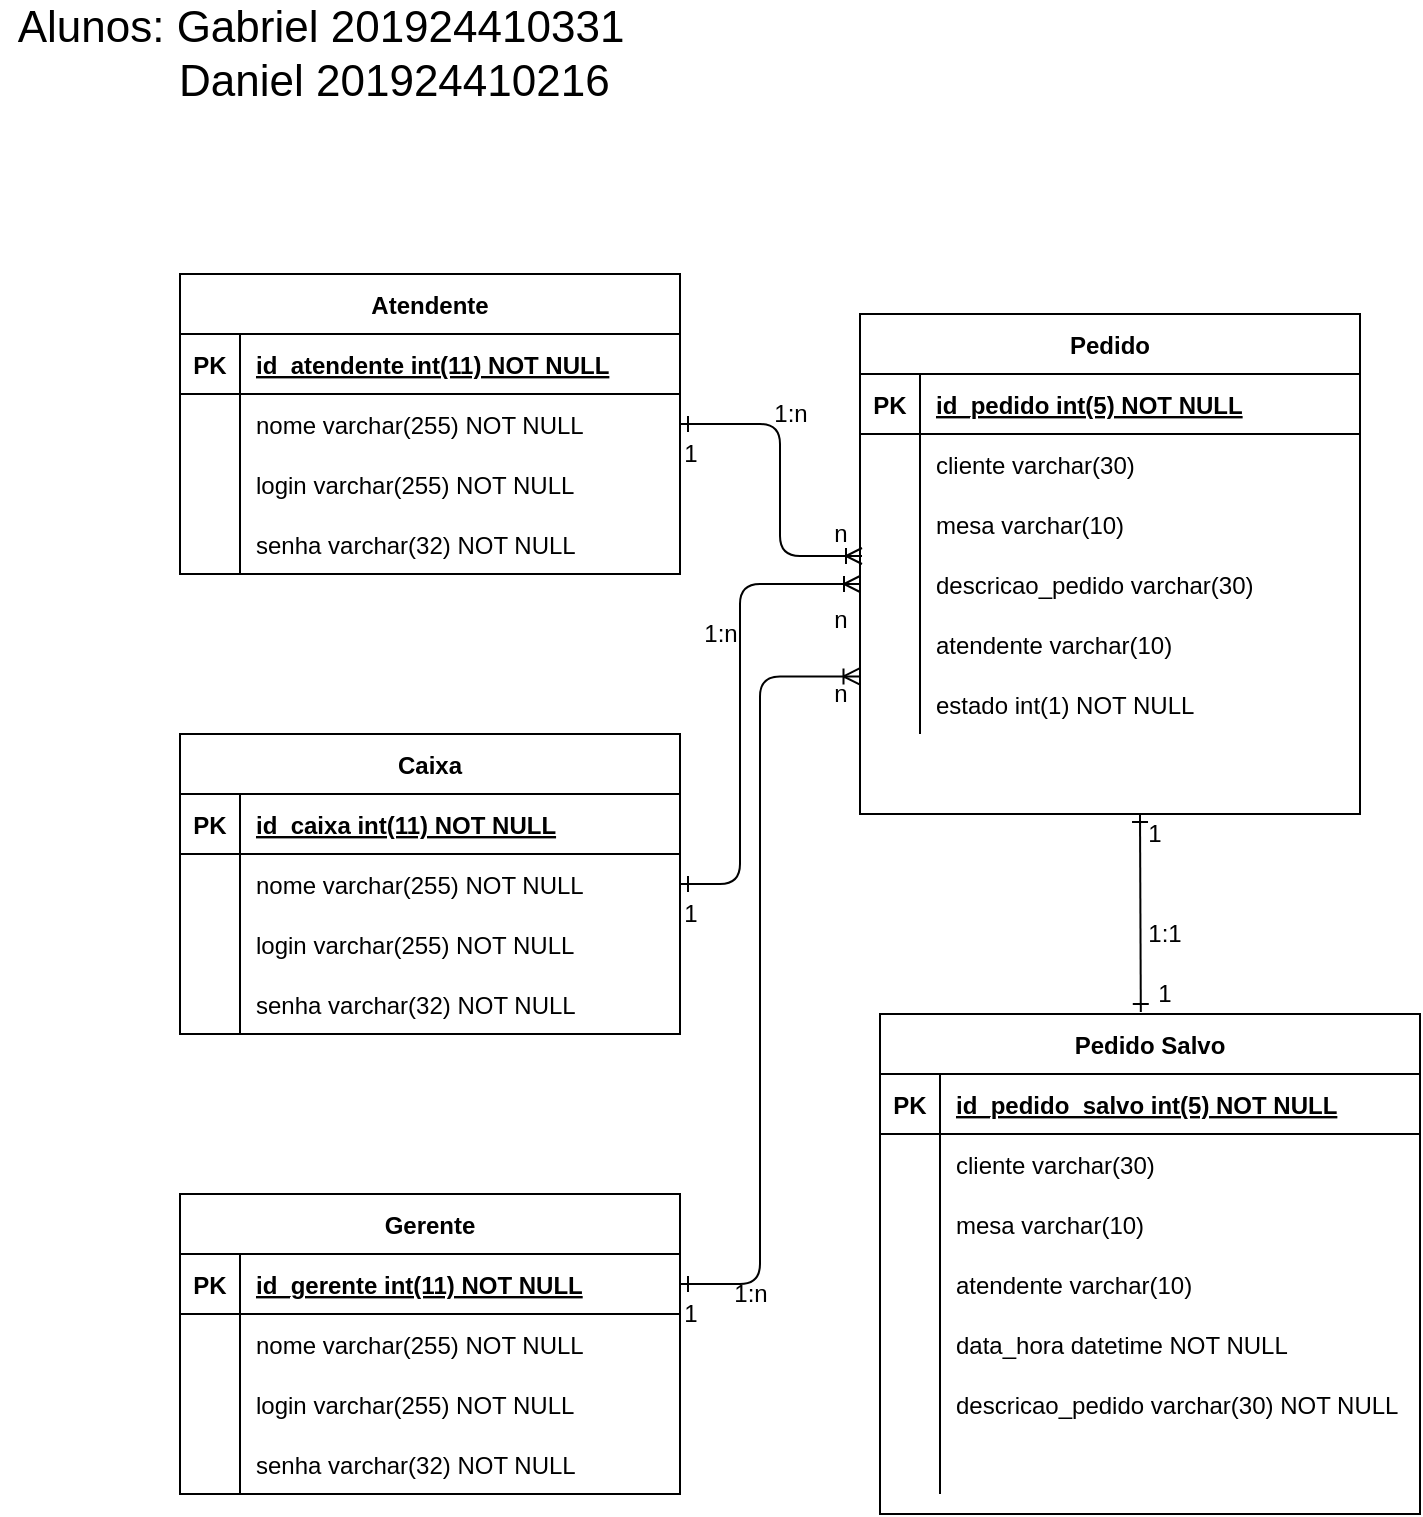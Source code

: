 <mxfile version="14.6.6" type="device"><diagram id="R2lEEEUBdFMjLlhIrx00" name="Page-1"><mxGraphModel dx="868" dy="482" grid="1" gridSize="10" guides="1" tooltips="1" connect="1" arrows="1" fold="1" page="1" pageScale="1" pageWidth="850" pageHeight="1100" math="0" shadow="0" extFonts="Permanent Marker^https://fonts.googleapis.com/css?family=Permanent+Marker"><root><mxCell id="0"/><mxCell id="1" parent="0"/><mxCell id="PZLpC76SPr2jL2eHNVX7-14" value="Caixa" style="shape=table;startSize=30;container=1;collapsible=1;childLayout=tableLayout;fixedRows=1;rowLines=0;fontStyle=1;align=center;resizeLast=1;" parent="1" vertex="1"><mxGeometry x="170" y="430" width="250" height="150" as="geometry"><mxRectangle x="170" y="430" width="60" height="30" as="alternateBounds"/></mxGeometry></mxCell><mxCell id="PZLpC76SPr2jL2eHNVX7-15" value="" style="shape=partialRectangle;collapsible=0;dropTarget=0;pointerEvents=0;fillColor=none;points=[[0,0.5],[1,0.5]];portConstraint=eastwest;top=0;left=0;right=0;bottom=1;" parent="PZLpC76SPr2jL2eHNVX7-14" vertex="1"><mxGeometry y="30" width="250" height="30" as="geometry"/></mxCell><mxCell id="PZLpC76SPr2jL2eHNVX7-16" value="PK" style="shape=partialRectangle;overflow=hidden;connectable=0;fillColor=none;top=0;left=0;bottom=0;right=0;fontStyle=1;" parent="PZLpC76SPr2jL2eHNVX7-15" vertex="1"><mxGeometry width="30" height="30" as="geometry"/></mxCell><mxCell id="PZLpC76SPr2jL2eHNVX7-17" value="id_caixa int(11) NOT NULL " style="shape=partialRectangle;overflow=hidden;connectable=0;fillColor=none;top=0;left=0;bottom=0;right=0;align=left;spacingLeft=6;fontStyle=5;" parent="PZLpC76SPr2jL2eHNVX7-15" vertex="1"><mxGeometry x="30" width="220" height="30" as="geometry"/></mxCell><mxCell id="PZLpC76SPr2jL2eHNVX7-18" value="" style="shape=partialRectangle;collapsible=0;dropTarget=0;pointerEvents=0;fillColor=none;points=[[0,0.5],[1,0.5]];portConstraint=eastwest;top=0;left=0;right=0;bottom=0;" parent="PZLpC76SPr2jL2eHNVX7-14" vertex="1"><mxGeometry y="60" width="250" height="30" as="geometry"/></mxCell><mxCell id="PZLpC76SPr2jL2eHNVX7-19" value="" style="shape=partialRectangle;overflow=hidden;connectable=0;fillColor=none;top=0;left=0;bottom=0;right=0;" parent="PZLpC76SPr2jL2eHNVX7-18" vertex="1"><mxGeometry width="30" height="30" as="geometry"/></mxCell><mxCell id="PZLpC76SPr2jL2eHNVX7-20" value="nome varchar(255) NOT NULL" style="shape=partialRectangle;overflow=hidden;connectable=0;fillColor=none;top=0;left=0;bottom=0;right=0;align=left;spacingLeft=6;" parent="PZLpC76SPr2jL2eHNVX7-18" vertex="1"><mxGeometry x="30" width="220" height="30" as="geometry"/></mxCell><mxCell id="PZLpC76SPr2jL2eHNVX7-31" style="shape=partialRectangle;collapsible=0;dropTarget=0;pointerEvents=0;fillColor=none;points=[[0,0.5],[1,0.5]];portConstraint=eastwest;top=0;left=0;right=0;bottom=0;" parent="PZLpC76SPr2jL2eHNVX7-14" vertex="1"><mxGeometry y="90" width="250" height="30" as="geometry"/></mxCell><mxCell id="PZLpC76SPr2jL2eHNVX7-32" style="shape=partialRectangle;overflow=hidden;connectable=0;fillColor=none;top=0;left=0;bottom=0;right=0;" parent="PZLpC76SPr2jL2eHNVX7-31" vertex="1"><mxGeometry width="30" height="30" as="geometry"/></mxCell><mxCell id="PZLpC76SPr2jL2eHNVX7-33" value="login varchar(255) NOT NULL" style="shape=partialRectangle;overflow=hidden;connectable=0;fillColor=none;top=0;left=0;bottom=0;right=0;align=left;spacingLeft=6;" parent="PZLpC76SPr2jL2eHNVX7-31" vertex="1"><mxGeometry x="30" width="220" height="30" as="geometry"/></mxCell><mxCell id="PZLpC76SPr2jL2eHNVX7-34" style="shape=partialRectangle;collapsible=0;dropTarget=0;pointerEvents=0;fillColor=none;points=[[0,0.5],[1,0.5]];portConstraint=eastwest;top=0;left=0;right=0;bottom=0;" parent="PZLpC76SPr2jL2eHNVX7-14" vertex="1"><mxGeometry y="120" width="250" height="30" as="geometry"/></mxCell><mxCell id="PZLpC76SPr2jL2eHNVX7-35" style="shape=partialRectangle;overflow=hidden;connectable=0;fillColor=none;top=0;left=0;bottom=0;right=0;" parent="PZLpC76SPr2jL2eHNVX7-34" vertex="1"><mxGeometry width="30" height="30" as="geometry"/></mxCell><mxCell id="PZLpC76SPr2jL2eHNVX7-36" value="senha varchar(32) NOT NULL" style="shape=partialRectangle;overflow=hidden;connectable=0;fillColor=none;top=0;left=0;bottom=0;right=0;align=left;spacingLeft=6;" parent="PZLpC76SPr2jL2eHNVX7-34" vertex="1"><mxGeometry x="30" width="220" height="30" as="geometry"/></mxCell><mxCell id="PZLpC76SPr2jL2eHNVX7-37" value="Atendente" style="shape=table;startSize=30;container=1;collapsible=1;childLayout=tableLayout;fixedRows=1;rowLines=0;fontStyle=1;align=center;resizeLast=1;" parent="1" vertex="1"><mxGeometry x="170" y="200" width="250" height="150" as="geometry"><mxRectangle x="170" y="200" width="90" height="30" as="alternateBounds"/></mxGeometry></mxCell><mxCell id="PZLpC76SPr2jL2eHNVX7-38" value="" style="shape=partialRectangle;collapsible=0;dropTarget=0;pointerEvents=0;fillColor=none;points=[[0,0.5],[1,0.5]];portConstraint=eastwest;top=0;left=0;right=0;bottom=1;" parent="PZLpC76SPr2jL2eHNVX7-37" vertex="1"><mxGeometry y="30" width="250" height="30" as="geometry"/></mxCell><mxCell id="PZLpC76SPr2jL2eHNVX7-39" value="PK" style="shape=partialRectangle;overflow=hidden;connectable=0;fillColor=none;top=0;left=0;bottom=0;right=0;fontStyle=1;" parent="PZLpC76SPr2jL2eHNVX7-38" vertex="1"><mxGeometry width="30" height="30" as="geometry"/></mxCell><mxCell id="PZLpC76SPr2jL2eHNVX7-40" value="id_atendente int(11) NOT NULL " style="shape=partialRectangle;overflow=hidden;connectable=0;fillColor=none;top=0;left=0;bottom=0;right=0;align=left;spacingLeft=6;fontStyle=5;" parent="PZLpC76SPr2jL2eHNVX7-38" vertex="1"><mxGeometry x="30" width="220" height="30" as="geometry"/></mxCell><mxCell id="PZLpC76SPr2jL2eHNVX7-41" value="" style="shape=partialRectangle;collapsible=0;dropTarget=0;pointerEvents=0;fillColor=none;points=[[0,0.5],[1,0.5]];portConstraint=eastwest;top=0;left=0;right=0;bottom=0;" parent="PZLpC76SPr2jL2eHNVX7-37" vertex="1"><mxGeometry y="60" width="250" height="30" as="geometry"/></mxCell><mxCell id="PZLpC76SPr2jL2eHNVX7-42" value="" style="shape=partialRectangle;overflow=hidden;connectable=0;fillColor=none;top=0;left=0;bottom=0;right=0;" parent="PZLpC76SPr2jL2eHNVX7-41" vertex="1"><mxGeometry width="30" height="30" as="geometry"/></mxCell><mxCell id="PZLpC76SPr2jL2eHNVX7-43" value="nome varchar(255) NOT NULL" style="shape=partialRectangle;overflow=hidden;connectable=0;fillColor=none;top=0;left=0;bottom=0;right=0;align=left;spacingLeft=6;" parent="PZLpC76SPr2jL2eHNVX7-41" vertex="1"><mxGeometry x="30" width="220" height="30" as="geometry"/></mxCell><mxCell id="PZLpC76SPr2jL2eHNVX7-44" style="shape=partialRectangle;collapsible=0;dropTarget=0;pointerEvents=0;fillColor=none;points=[[0,0.5],[1,0.5]];portConstraint=eastwest;top=0;left=0;right=0;bottom=0;" parent="PZLpC76SPr2jL2eHNVX7-37" vertex="1"><mxGeometry y="90" width="250" height="30" as="geometry"/></mxCell><mxCell id="PZLpC76SPr2jL2eHNVX7-45" style="shape=partialRectangle;overflow=hidden;connectable=0;fillColor=none;top=0;left=0;bottom=0;right=0;" parent="PZLpC76SPr2jL2eHNVX7-44" vertex="1"><mxGeometry width="30" height="30" as="geometry"/></mxCell><mxCell id="PZLpC76SPr2jL2eHNVX7-46" value="login varchar(255) NOT NULL" style="shape=partialRectangle;overflow=hidden;connectable=0;fillColor=none;top=0;left=0;bottom=0;right=0;align=left;spacingLeft=6;" parent="PZLpC76SPr2jL2eHNVX7-44" vertex="1"><mxGeometry x="30" width="220" height="30" as="geometry"/></mxCell><mxCell id="PZLpC76SPr2jL2eHNVX7-47" style="shape=partialRectangle;collapsible=0;dropTarget=0;pointerEvents=0;fillColor=none;points=[[0,0.5],[1,0.5]];portConstraint=eastwest;top=0;left=0;right=0;bottom=0;" parent="PZLpC76SPr2jL2eHNVX7-37" vertex="1"><mxGeometry y="120" width="250" height="30" as="geometry"/></mxCell><mxCell id="PZLpC76SPr2jL2eHNVX7-48" style="shape=partialRectangle;overflow=hidden;connectable=0;fillColor=none;top=0;left=0;bottom=0;right=0;" parent="PZLpC76SPr2jL2eHNVX7-47" vertex="1"><mxGeometry width="30" height="30" as="geometry"/></mxCell><mxCell id="PZLpC76SPr2jL2eHNVX7-49" value="senha varchar(32) NOT NULL" style="shape=partialRectangle;overflow=hidden;connectable=0;fillColor=none;top=0;left=0;bottom=0;right=0;align=left;spacingLeft=6;" parent="PZLpC76SPr2jL2eHNVX7-47" vertex="1"><mxGeometry x="30" width="220" height="30" as="geometry"/></mxCell><mxCell id="PZLpC76SPr2jL2eHNVX7-50" value="Gerente" style="shape=table;startSize=30;container=1;collapsible=1;childLayout=tableLayout;fixedRows=1;rowLines=0;fontStyle=1;align=center;resizeLast=1;" parent="1" vertex="1"><mxGeometry x="170" y="660" width="250" height="150" as="geometry"><mxRectangle x="170" y="660" width="80" height="30" as="alternateBounds"/></mxGeometry></mxCell><mxCell id="PZLpC76SPr2jL2eHNVX7-51" value="" style="shape=partialRectangle;collapsible=0;dropTarget=0;pointerEvents=0;fillColor=none;points=[[0,0.5],[1,0.5]];portConstraint=eastwest;top=0;left=0;right=0;bottom=1;" parent="PZLpC76SPr2jL2eHNVX7-50" vertex="1"><mxGeometry y="30" width="250" height="30" as="geometry"/></mxCell><mxCell id="PZLpC76SPr2jL2eHNVX7-52" value="PK" style="shape=partialRectangle;overflow=hidden;connectable=0;fillColor=none;top=0;left=0;bottom=0;right=0;fontStyle=1;" parent="PZLpC76SPr2jL2eHNVX7-51" vertex="1"><mxGeometry width="30" height="30" as="geometry"/></mxCell><mxCell id="PZLpC76SPr2jL2eHNVX7-53" value="id_gerente int(11) NOT NULL " style="shape=partialRectangle;overflow=hidden;connectable=0;fillColor=none;top=0;left=0;bottom=0;right=0;align=left;spacingLeft=6;fontStyle=5;" parent="PZLpC76SPr2jL2eHNVX7-51" vertex="1"><mxGeometry x="30" width="220" height="30" as="geometry"/></mxCell><mxCell id="PZLpC76SPr2jL2eHNVX7-54" value="" style="shape=partialRectangle;collapsible=0;dropTarget=0;pointerEvents=0;fillColor=none;points=[[0,0.5],[1,0.5]];portConstraint=eastwest;top=0;left=0;right=0;bottom=0;" parent="PZLpC76SPr2jL2eHNVX7-50" vertex="1"><mxGeometry y="60" width="250" height="30" as="geometry"/></mxCell><mxCell id="PZLpC76SPr2jL2eHNVX7-55" value="" style="shape=partialRectangle;overflow=hidden;connectable=0;fillColor=none;top=0;left=0;bottom=0;right=0;" parent="PZLpC76SPr2jL2eHNVX7-54" vertex="1"><mxGeometry width="30" height="30" as="geometry"/></mxCell><mxCell id="PZLpC76SPr2jL2eHNVX7-56" value="nome varchar(255) NOT NULL" style="shape=partialRectangle;overflow=hidden;connectable=0;fillColor=none;top=0;left=0;bottom=0;right=0;align=left;spacingLeft=6;" parent="PZLpC76SPr2jL2eHNVX7-54" vertex="1"><mxGeometry x="30" width="220" height="30" as="geometry"/></mxCell><mxCell id="PZLpC76SPr2jL2eHNVX7-57" style="shape=partialRectangle;collapsible=0;dropTarget=0;pointerEvents=0;fillColor=none;points=[[0,0.5],[1,0.5]];portConstraint=eastwest;top=0;left=0;right=0;bottom=0;" parent="PZLpC76SPr2jL2eHNVX7-50" vertex="1"><mxGeometry y="90" width="250" height="30" as="geometry"/></mxCell><mxCell id="PZLpC76SPr2jL2eHNVX7-58" style="shape=partialRectangle;overflow=hidden;connectable=0;fillColor=none;top=0;left=0;bottom=0;right=0;" parent="PZLpC76SPr2jL2eHNVX7-57" vertex="1"><mxGeometry width="30" height="30" as="geometry"/></mxCell><mxCell id="PZLpC76SPr2jL2eHNVX7-59" value="login varchar(255) NOT NULL" style="shape=partialRectangle;overflow=hidden;connectable=0;fillColor=none;top=0;left=0;bottom=0;right=0;align=left;spacingLeft=6;" parent="PZLpC76SPr2jL2eHNVX7-57" vertex="1"><mxGeometry x="30" width="220" height="30" as="geometry"/></mxCell><mxCell id="PZLpC76SPr2jL2eHNVX7-60" style="shape=partialRectangle;collapsible=0;dropTarget=0;pointerEvents=0;fillColor=none;points=[[0,0.5],[1,0.5]];portConstraint=eastwest;top=0;left=0;right=0;bottom=0;" parent="PZLpC76SPr2jL2eHNVX7-50" vertex="1"><mxGeometry y="120" width="250" height="30" as="geometry"/></mxCell><mxCell id="PZLpC76SPr2jL2eHNVX7-61" style="shape=partialRectangle;overflow=hidden;connectable=0;fillColor=none;top=0;left=0;bottom=0;right=0;" parent="PZLpC76SPr2jL2eHNVX7-60" vertex="1"><mxGeometry width="30" height="30" as="geometry"/></mxCell><mxCell id="PZLpC76SPr2jL2eHNVX7-62" value="senha varchar(32) NOT NULL" style="shape=partialRectangle;overflow=hidden;connectable=0;fillColor=none;top=0;left=0;bottom=0;right=0;align=left;spacingLeft=6;" parent="PZLpC76SPr2jL2eHNVX7-60" vertex="1"><mxGeometry x="30" width="220" height="30" as="geometry"/></mxCell><mxCell id="PZLpC76SPr2jL2eHNVX7-63" value="Pedido" style="shape=table;startSize=30;container=1;collapsible=1;childLayout=tableLayout;fixedRows=1;rowLines=0;fontStyle=1;align=center;resizeLast=1;" parent="1" vertex="1"><mxGeometry x="510" y="220" width="250" height="250" as="geometry"><mxRectangle x="180" y="370" width="70" height="30" as="alternateBounds"/></mxGeometry></mxCell><mxCell id="PZLpC76SPr2jL2eHNVX7-64" value="" style="shape=partialRectangle;collapsible=0;dropTarget=0;pointerEvents=0;fillColor=none;points=[[0,0.5],[1,0.5]];portConstraint=eastwest;top=0;left=0;right=0;bottom=1;" parent="PZLpC76SPr2jL2eHNVX7-63" vertex="1"><mxGeometry y="30" width="250" height="30" as="geometry"/></mxCell><mxCell id="PZLpC76SPr2jL2eHNVX7-65" value="PK" style="shape=partialRectangle;overflow=hidden;connectable=0;fillColor=none;top=0;left=0;bottom=0;right=0;fontStyle=1;" parent="PZLpC76SPr2jL2eHNVX7-64" vertex="1"><mxGeometry width="30" height="30" as="geometry"/></mxCell><mxCell id="PZLpC76SPr2jL2eHNVX7-66" value="id_pedido int(5) NOT NULL " style="shape=partialRectangle;overflow=hidden;connectable=0;fillColor=none;top=0;left=0;bottom=0;right=0;align=left;spacingLeft=6;fontStyle=5;" parent="PZLpC76SPr2jL2eHNVX7-64" vertex="1"><mxGeometry x="30" width="220" height="30" as="geometry"/></mxCell><mxCell id="PZLpC76SPr2jL2eHNVX7-67" value="" style="shape=partialRectangle;collapsible=0;dropTarget=0;pointerEvents=0;fillColor=none;points=[[0,0.5],[1,0.5]];portConstraint=eastwest;top=0;left=0;right=0;bottom=0;" parent="PZLpC76SPr2jL2eHNVX7-63" vertex="1"><mxGeometry y="60" width="250" height="30" as="geometry"/></mxCell><mxCell id="PZLpC76SPr2jL2eHNVX7-68" value="" style="shape=partialRectangle;overflow=hidden;connectable=0;fillColor=none;top=0;left=0;bottom=0;right=0;" parent="PZLpC76SPr2jL2eHNVX7-67" vertex="1"><mxGeometry width="30" height="30" as="geometry"/></mxCell><mxCell id="PZLpC76SPr2jL2eHNVX7-69" value="cliente varchar(30)" style="shape=partialRectangle;overflow=hidden;connectable=0;fillColor=none;top=0;left=0;bottom=0;right=0;align=left;spacingLeft=6;" parent="PZLpC76SPr2jL2eHNVX7-67" vertex="1"><mxGeometry x="30" width="220" height="30" as="geometry"/></mxCell><mxCell id="PZLpC76SPr2jL2eHNVX7-70" value="" style="shape=partialRectangle;collapsible=0;dropTarget=0;pointerEvents=0;fillColor=none;points=[[0,0.5],[1,0.5]];portConstraint=eastwest;top=0;left=0;right=0;bottom=0;" parent="PZLpC76SPr2jL2eHNVX7-63" vertex="1"><mxGeometry y="90" width="250" height="30" as="geometry"/></mxCell><mxCell id="PZLpC76SPr2jL2eHNVX7-71" value="" style="shape=partialRectangle;overflow=hidden;connectable=0;fillColor=none;top=0;left=0;bottom=0;right=0;" parent="PZLpC76SPr2jL2eHNVX7-70" vertex="1"><mxGeometry width="30" height="30" as="geometry"/></mxCell><mxCell id="PZLpC76SPr2jL2eHNVX7-72" value="mesa varchar(10)" style="shape=partialRectangle;overflow=hidden;connectable=0;fillColor=none;top=0;left=0;bottom=0;right=0;align=left;spacingLeft=6;" parent="PZLpC76SPr2jL2eHNVX7-70" vertex="1"><mxGeometry x="30" width="220" height="30" as="geometry"/></mxCell><mxCell id="PZLpC76SPr2jL2eHNVX7-73" style="shape=partialRectangle;collapsible=0;dropTarget=0;pointerEvents=0;fillColor=none;points=[[0,0.5],[1,0.5]];portConstraint=eastwest;top=0;left=0;right=0;bottom=0;" parent="PZLpC76SPr2jL2eHNVX7-63" vertex="1"><mxGeometry y="120" width="250" height="30" as="geometry"/></mxCell><mxCell id="PZLpC76SPr2jL2eHNVX7-74" style="shape=partialRectangle;overflow=hidden;connectable=0;fillColor=none;top=0;left=0;bottom=0;right=0;" parent="PZLpC76SPr2jL2eHNVX7-73" vertex="1"><mxGeometry width="30" height="30" as="geometry"/></mxCell><mxCell id="PZLpC76SPr2jL2eHNVX7-75" value="descricao_pedido varchar(30)" style="shape=partialRectangle;overflow=hidden;connectable=0;fillColor=none;top=0;left=0;bottom=0;right=0;align=left;spacingLeft=6;" parent="PZLpC76SPr2jL2eHNVX7-73" vertex="1"><mxGeometry x="30" width="220" height="30" as="geometry"/></mxCell><mxCell id="PZLpC76SPr2jL2eHNVX7-76" style="shape=partialRectangle;collapsible=0;dropTarget=0;pointerEvents=0;fillColor=none;points=[[0,0.5],[1,0.5]];portConstraint=eastwest;top=0;left=0;right=0;bottom=0;" parent="PZLpC76SPr2jL2eHNVX7-63" vertex="1"><mxGeometry y="150" width="250" height="30" as="geometry"/></mxCell><mxCell id="PZLpC76SPr2jL2eHNVX7-77" style="shape=partialRectangle;overflow=hidden;connectable=0;fillColor=none;top=0;left=0;bottom=0;right=0;" parent="PZLpC76SPr2jL2eHNVX7-76" vertex="1"><mxGeometry width="30" height="30" as="geometry"/></mxCell><mxCell id="PZLpC76SPr2jL2eHNVX7-78" value="atendente varchar(10)" style="shape=partialRectangle;overflow=hidden;connectable=0;fillColor=none;top=0;left=0;bottom=0;right=0;align=left;spacingLeft=6;" parent="PZLpC76SPr2jL2eHNVX7-76" vertex="1"><mxGeometry x="30" width="220" height="30" as="geometry"/></mxCell><mxCell id="PZLpC76SPr2jL2eHNVX7-79" style="shape=partialRectangle;collapsible=0;dropTarget=0;pointerEvents=0;fillColor=none;points=[[0,0.5],[1,0.5]];portConstraint=eastwest;top=0;left=0;right=0;bottom=0;" parent="PZLpC76SPr2jL2eHNVX7-63" vertex="1"><mxGeometry y="180" width="250" height="30" as="geometry"/></mxCell><mxCell id="PZLpC76SPr2jL2eHNVX7-80" style="shape=partialRectangle;overflow=hidden;connectable=0;fillColor=none;top=0;left=0;bottom=0;right=0;" parent="PZLpC76SPr2jL2eHNVX7-79" vertex="1"><mxGeometry width="30" height="30" as="geometry"/></mxCell><mxCell id="PZLpC76SPr2jL2eHNVX7-81" value="estado int(1) NOT NULL" style="shape=partialRectangle;overflow=hidden;connectable=0;fillColor=none;top=0;left=0;bottom=0;right=0;align=left;spacingLeft=6;" parent="PZLpC76SPr2jL2eHNVX7-79" vertex="1"><mxGeometry x="30" width="220" height="30" as="geometry"/></mxCell><mxCell id="PZLpC76SPr2jL2eHNVX7-82" value="Pedido Salvo" style="shape=table;startSize=30;container=1;collapsible=1;childLayout=tableLayout;fixedRows=1;rowLines=0;fontStyle=1;align=center;resizeLast=1;" parent="1" vertex="1"><mxGeometry x="520" y="570" width="270" height="250" as="geometry"><mxRectangle x="180" y="370" width="70" height="30" as="alternateBounds"/></mxGeometry></mxCell><mxCell id="PZLpC76SPr2jL2eHNVX7-83" value="" style="shape=partialRectangle;collapsible=0;dropTarget=0;pointerEvents=0;fillColor=none;points=[[0,0.5],[1,0.5]];portConstraint=eastwest;top=0;left=0;right=0;bottom=1;" parent="PZLpC76SPr2jL2eHNVX7-82" vertex="1"><mxGeometry y="30" width="270" height="30" as="geometry"/></mxCell><mxCell id="PZLpC76SPr2jL2eHNVX7-84" value="PK" style="shape=partialRectangle;overflow=hidden;connectable=0;fillColor=none;top=0;left=0;bottom=0;right=0;fontStyle=1;" parent="PZLpC76SPr2jL2eHNVX7-83" vertex="1"><mxGeometry width="30" height="30" as="geometry"/></mxCell><mxCell id="PZLpC76SPr2jL2eHNVX7-85" value="id_pedido_salvo int(5) NOT NULL" style="shape=partialRectangle;overflow=hidden;connectable=0;fillColor=none;top=0;left=0;bottom=0;right=0;align=left;spacingLeft=6;fontStyle=5;" parent="PZLpC76SPr2jL2eHNVX7-83" vertex="1"><mxGeometry x="30" width="240" height="30" as="geometry"/></mxCell><mxCell id="PZLpC76SPr2jL2eHNVX7-86" value="" style="shape=partialRectangle;collapsible=0;dropTarget=0;pointerEvents=0;fillColor=none;points=[[0,0.5],[1,0.5]];portConstraint=eastwest;top=0;left=0;right=0;bottom=0;" parent="PZLpC76SPr2jL2eHNVX7-82" vertex="1"><mxGeometry y="60" width="270" height="30" as="geometry"/></mxCell><mxCell id="PZLpC76SPr2jL2eHNVX7-87" value="" style="shape=partialRectangle;overflow=hidden;connectable=0;fillColor=none;top=0;left=0;bottom=0;right=0;" parent="PZLpC76SPr2jL2eHNVX7-86" vertex="1"><mxGeometry width="30" height="30" as="geometry"/></mxCell><mxCell id="PZLpC76SPr2jL2eHNVX7-88" value="cliente varchar(30)" style="shape=partialRectangle;overflow=hidden;connectable=0;fillColor=none;top=0;left=0;bottom=0;right=0;align=left;spacingLeft=6;" parent="PZLpC76SPr2jL2eHNVX7-86" vertex="1"><mxGeometry x="30" width="240" height="30" as="geometry"/></mxCell><mxCell id="PZLpC76SPr2jL2eHNVX7-89" value="" style="shape=partialRectangle;collapsible=0;dropTarget=0;pointerEvents=0;fillColor=none;points=[[0,0.5],[1,0.5]];portConstraint=eastwest;top=0;left=0;right=0;bottom=0;" parent="PZLpC76SPr2jL2eHNVX7-82" vertex="1"><mxGeometry y="90" width="270" height="30" as="geometry"/></mxCell><mxCell id="PZLpC76SPr2jL2eHNVX7-90" value="" style="shape=partialRectangle;overflow=hidden;connectable=0;fillColor=none;top=0;left=0;bottom=0;right=0;" parent="PZLpC76SPr2jL2eHNVX7-89" vertex="1"><mxGeometry width="30" height="30" as="geometry"/></mxCell><mxCell id="PZLpC76SPr2jL2eHNVX7-91" value="mesa varchar(10)" style="shape=partialRectangle;overflow=hidden;connectable=0;fillColor=none;top=0;left=0;bottom=0;right=0;align=left;spacingLeft=6;" parent="PZLpC76SPr2jL2eHNVX7-89" vertex="1"><mxGeometry x="30" width="240" height="30" as="geometry"/></mxCell><mxCell id="PZLpC76SPr2jL2eHNVX7-92" style="shape=partialRectangle;collapsible=0;dropTarget=0;pointerEvents=0;fillColor=none;points=[[0,0.5],[1,0.5]];portConstraint=eastwest;top=0;left=0;right=0;bottom=0;" parent="PZLpC76SPr2jL2eHNVX7-82" vertex="1"><mxGeometry y="120" width="270" height="30" as="geometry"/></mxCell><mxCell id="PZLpC76SPr2jL2eHNVX7-93" style="shape=partialRectangle;overflow=hidden;connectable=0;fillColor=none;top=0;left=0;bottom=0;right=0;" parent="PZLpC76SPr2jL2eHNVX7-92" vertex="1"><mxGeometry width="30" height="30" as="geometry"/></mxCell><mxCell id="PZLpC76SPr2jL2eHNVX7-94" value="atendente varchar(10)" style="shape=partialRectangle;overflow=hidden;connectable=0;fillColor=none;top=0;left=0;bottom=0;right=0;align=left;spacingLeft=6;" parent="PZLpC76SPr2jL2eHNVX7-92" vertex="1"><mxGeometry x="30" width="240" height="30" as="geometry"/></mxCell><mxCell id="PZLpC76SPr2jL2eHNVX7-95" style="shape=partialRectangle;collapsible=0;dropTarget=0;pointerEvents=0;fillColor=none;points=[[0,0.5],[1,0.5]];portConstraint=eastwest;top=0;left=0;right=0;bottom=0;" parent="PZLpC76SPr2jL2eHNVX7-82" vertex="1"><mxGeometry y="150" width="270" height="30" as="geometry"/></mxCell><mxCell id="PZLpC76SPr2jL2eHNVX7-96" style="shape=partialRectangle;overflow=hidden;connectable=0;fillColor=none;top=0;left=0;bottom=0;right=0;" parent="PZLpC76SPr2jL2eHNVX7-95" vertex="1"><mxGeometry width="30" height="30" as="geometry"/></mxCell><mxCell id="PZLpC76SPr2jL2eHNVX7-97" value="data_hora datetime NOT NULL" style="shape=partialRectangle;overflow=hidden;connectable=0;fillColor=none;top=0;left=0;bottom=0;right=0;align=left;spacingLeft=6;" parent="PZLpC76SPr2jL2eHNVX7-95" vertex="1"><mxGeometry x="30" width="240" height="30" as="geometry"/></mxCell><mxCell id="PZLpC76SPr2jL2eHNVX7-101" style="shape=partialRectangle;collapsible=0;dropTarget=0;pointerEvents=0;fillColor=none;points=[[0,0.5],[1,0.5]];portConstraint=eastwest;top=0;left=0;right=0;bottom=0;" parent="PZLpC76SPr2jL2eHNVX7-82" vertex="1"><mxGeometry y="180" width="270" height="30" as="geometry"/></mxCell><mxCell id="PZLpC76SPr2jL2eHNVX7-102" style="shape=partialRectangle;overflow=hidden;connectable=0;fillColor=none;top=0;left=0;bottom=0;right=0;" parent="PZLpC76SPr2jL2eHNVX7-101" vertex="1"><mxGeometry width="30" height="30" as="geometry"/></mxCell><mxCell id="PZLpC76SPr2jL2eHNVX7-103" value="descricao_pedido varchar(30) NOT NULL" style="shape=partialRectangle;overflow=hidden;connectable=0;fillColor=none;top=0;left=0;bottom=0;right=0;align=left;spacingLeft=6;" parent="PZLpC76SPr2jL2eHNVX7-101" vertex="1"><mxGeometry x="30" width="240" height="30" as="geometry"/></mxCell><mxCell id="PZLpC76SPr2jL2eHNVX7-98" style="shape=partialRectangle;collapsible=0;dropTarget=0;pointerEvents=0;fillColor=none;points=[[0,0.5],[1,0.5]];portConstraint=eastwest;top=0;left=0;right=0;bottom=0;" parent="PZLpC76SPr2jL2eHNVX7-82" vertex="1"><mxGeometry y="210" width="270" height="30" as="geometry"/></mxCell><mxCell id="PZLpC76SPr2jL2eHNVX7-99" style="shape=partialRectangle;overflow=hidden;connectable=0;fillColor=none;top=0;left=0;bottom=0;right=0;" parent="PZLpC76SPr2jL2eHNVX7-98" vertex="1"><mxGeometry width="30" height="30" as="geometry"/></mxCell><mxCell id="PZLpC76SPr2jL2eHNVX7-100" value="" style="shape=partialRectangle;overflow=hidden;connectable=0;fillColor=none;top=0;left=0;bottom=0;right=0;align=left;spacingLeft=6;" parent="PZLpC76SPr2jL2eHNVX7-98" vertex="1"><mxGeometry x="30" width="240" height="30" as="geometry"/></mxCell><mxCell id="PZLpC76SPr2jL2eHNVX7-105" value="" style="edgeStyle=segmentEdgeStyle;endArrow=ERoneToMany;html=1;exitX=1;exitY=0.5;exitDx=0;exitDy=0;endFill=0;startArrow=ERone;startFill=0;" parent="1" source="PZLpC76SPr2jL2eHNVX7-41" edge="1"><mxGeometry width="50" height="50" relative="1" as="geometry"><mxPoint x="610" y="520" as="sourcePoint"/><mxPoint x="511" y="341" as="targetPoint"/><Array as="points"><mxPoint x="470" y="275"/><mxPoint x="470" y="341"/></Array></mxGeometry></mxCell><mxCell id="PZLpC76SPr2jL2eHNVX7-110" value="" style="edgeStyle=elbowEdgeStyle;elbow=horizontal;endArrow=ERoneToMany;html=1;exitX=1;exitY=0.5;exitDx=0;exitDy=0;entryX=0;entryY=0.5;entryDx=0;entryDy=0;endFill=0;startArrow=ERone;startFill=0;" parent="1" source="PZLpC76SPr2jL2eHNVX7-18" target="PZLpC76SPr2jL2eHNVX7-73" edge="1"><mxGeometry width="50" height="50" relative="1" as="geometry"><mxPoint x="610" y="520" as="sourcePoint"/><mxPoint x="660" y="470" as="targetPoint"/><Array as="points"><mxPoint x="450" y="450"/></Array></mxGeometry></mxCell><mxCell id="PZLpC76SPr2jL2eHNVX7-111" value="" style="edgeStyle=elbowEdgeStyle;elbow=horizontal;endArrow=ERoneToMany;html=1;exitX=1;exitY=0.5;exitDx=0;exitDy=0;endFill=0;startArrow=ERone;startFill=0;entryX=-0.001;entryY=0.04;entryDx=0;entryDy=0;entryPerimeter=0;" parent="1" source="PZLpC76SPr2jL2eHNVX7-51" target="PZLpC76SPr2jL2eHNVX7-79" edge="1"><mxGeometry width="50" height="50" relative="1" as="geometry"><mxPoint x="610" y="520" as="sourcePoint"/><mxPoint x="506" y="456" as="targetPoint"/><Array as="points"><mxPoint x="460" y="580"/></Array></mxGeometry></mxCell><mxCell id="PZLpC76SPr2jL2eHNVX7-114" value="1:n" style="text;html=1;align=center;verticalAlign=middle;resizable=0;points=[];autosize=1;strokeColor=none;" parent="1" vertex="1"><mxGeometry x="460" y="260" width="30" height="20" as="geometry"/></mxCell><mxCell id="PZLpC76SPr2jL2eHNVX7-116" value="1:n" style="text;html=1;align=center;verticalAlign=middle;resizable=0;points=[];autosize=1;strokeColor=none;" parent="1" vertex="1"><mxGeometry x="425" y="370" width="30" height="20" as="geometry"/></mxCell><mxCell id="PZLpC76SPr2jL2eHNVX7-117" value="1:n" style="text;html=1;align=center;verticalAlign=middle;resizable=0;points=[];autosize=1;strokeColor=none;" parent="1" vertex="1"><mxGeometry x="440" y="700" width="30" height="20" as="geometry"/></mxCell><mxCell id="PZLpC76SPr2jL2eHNVX7-119" value="1" style="text;html=1;align=center;verticalAlign=middle;resizable=0;points=[];autosize=1;strokeColor=none;" parent="1" vertex="1"><mxGeometry x="415" y="510" width="20" height="20" as="geometry"/></mxCell><mxCell id="PZLpC76SPr2jL2eHNVX7-120" value="" style="edgeStyle=elbowEdgeStyle;elbow=horizontal;endArrow=ERone;html=1;exitX=0.483;exitY=-0.004;exitDx=0;exitDy=0;endFill=0;startArrow=ERone;startFill=0;exitPerimeter=0;" parent="1" source="PZLpC76SPr2jL2eHNVX7-82" edge="1"><mxGeometry width="50" height="50" relative="1" as="geometry"><mxPoint x="430" y="515" as="sourcePoint"/><mxPoint x="650" y="470" as="targetPoint"/><Array as="points"><mxPoint x="650" y="460"/></Array></mxGeometry></mxCell><mxCell id="PZLpC76SPr2jL2eHNVX7-121" value="1:1" style="text;html=1;align=center;verticalAlign=middle;resizable=0;points=[];autosize=1;strokeColor=none;" parent="1" vertex="1"><mxGeometry x="647" y="520" width="30" height="20" as="geometry"/></mxCell><mxCell id="PZLpC76SPr2jL2eHNVX7-123" value="&lt;font style=&quot;font-size: 22px&quot;&gt;&lt;span style=&quot;font-size: 22px&quot;&gt;Alunos: Gabriel 201924410331&lt;/span&gt;&lt;br&gt;&lt;font style=&quot;font-size: 22px&quot;&gt;&amp;nbsp; &amp;nbsp; &amp;nbsp; &amp;nbsp; &amp;nbsp; &amp;nbsp; Daniel 20192441&lt;/font&gt;&lt;/font&gt;&lt;font style=&quot;font-size: 22px&quot;&gt;0216&lt;/font&gt;" style="text;html=1;align=center;verticalAlign=middle;resizable=0;points=[];autosize=1;strokeColor=none;" parent="1" vertex="1"><mxGeometry x="80" y="70" width="320" height="40" as="geometry"/></mxCell><mxCell id="XX3Wm-Ku4_7m3WW6gHN8-1" value="1" style="text;html=1;align=center;verticalAlign=middle;resizable=0;points=[];autosize=1;strokeColor=none;" vertex="1" parent="1"><mxGeometry x="415" y="710" width="20" height="20" as="geometry"/></mxCell><mxCell id="XX3Wm-Ku4_7m3WW6gHN8-2" value="1" style="text;html=1;align=center;verticalAlign=middle;resizable=0;points=[];autosize=1;strokeColor=none;" vertex="1" parent="1"><mxGeometry x="415" y="280" width="20" height="20" as="geometry"/></mxCell><mxCell id="XX3Wm-Ku4_7m3WW6gHN8-3" value="1" style="text;html=1;align=center;verticalAlign=middle;resizable=0;points=[];autosize=1;strokeColor=none;" vertex="1" parent="1"><mxGeometry x="647" y="470" width="20" height="20" as="geometry"/></mxCell><mxCell id="XX3Wm-Ku4_7m3WW6gHN8-5" value="1" style="text;html=1;align=center;verticalAlign=middle;resizable=0;points=[];autosize=1;strokeColor=none;" vertex="1" parent="1"><mxGeometry x="652" y="550" width="20" height="20" as="geometry"/></mxCell><mxCell id="XX3Wm-Ku4_7m3WW6gHN8-6" value="n" style="text;html=1;align=center;verticalAlign=middle;resizable=0;points=[];autosize=1;strokeColor=none;" vertex="1" parent="1"><mxGeometry x="490" y="320" width="20" height="20" as="geometry"/></mxCell><mxCell id="XX3Wm-Ku4_7m3WW6gHN8-7" value="n" style="text;html=1;align=center;verticalAlign=middle;resizable=0;points=[];autosize=1;strokeColor=none;" vertex="1" parent="1"><mxGeometry x="490" y="363" width="20" height="20" as="geometry"/></mxCell><mxCell id="XX3Wm-Ku4_7m3WW6gHN8-8" value="n" style="text;html=1;align=center;verticalAlign=middle;resizable=0;points=[];autosize=1;strokeColor=none;" vertex="1" parent="1"><mxGeometry x="490" y="400" width="20" height="20" as="geometry"/></mxCell></root></mxGraphModel></diagram></mxfile>